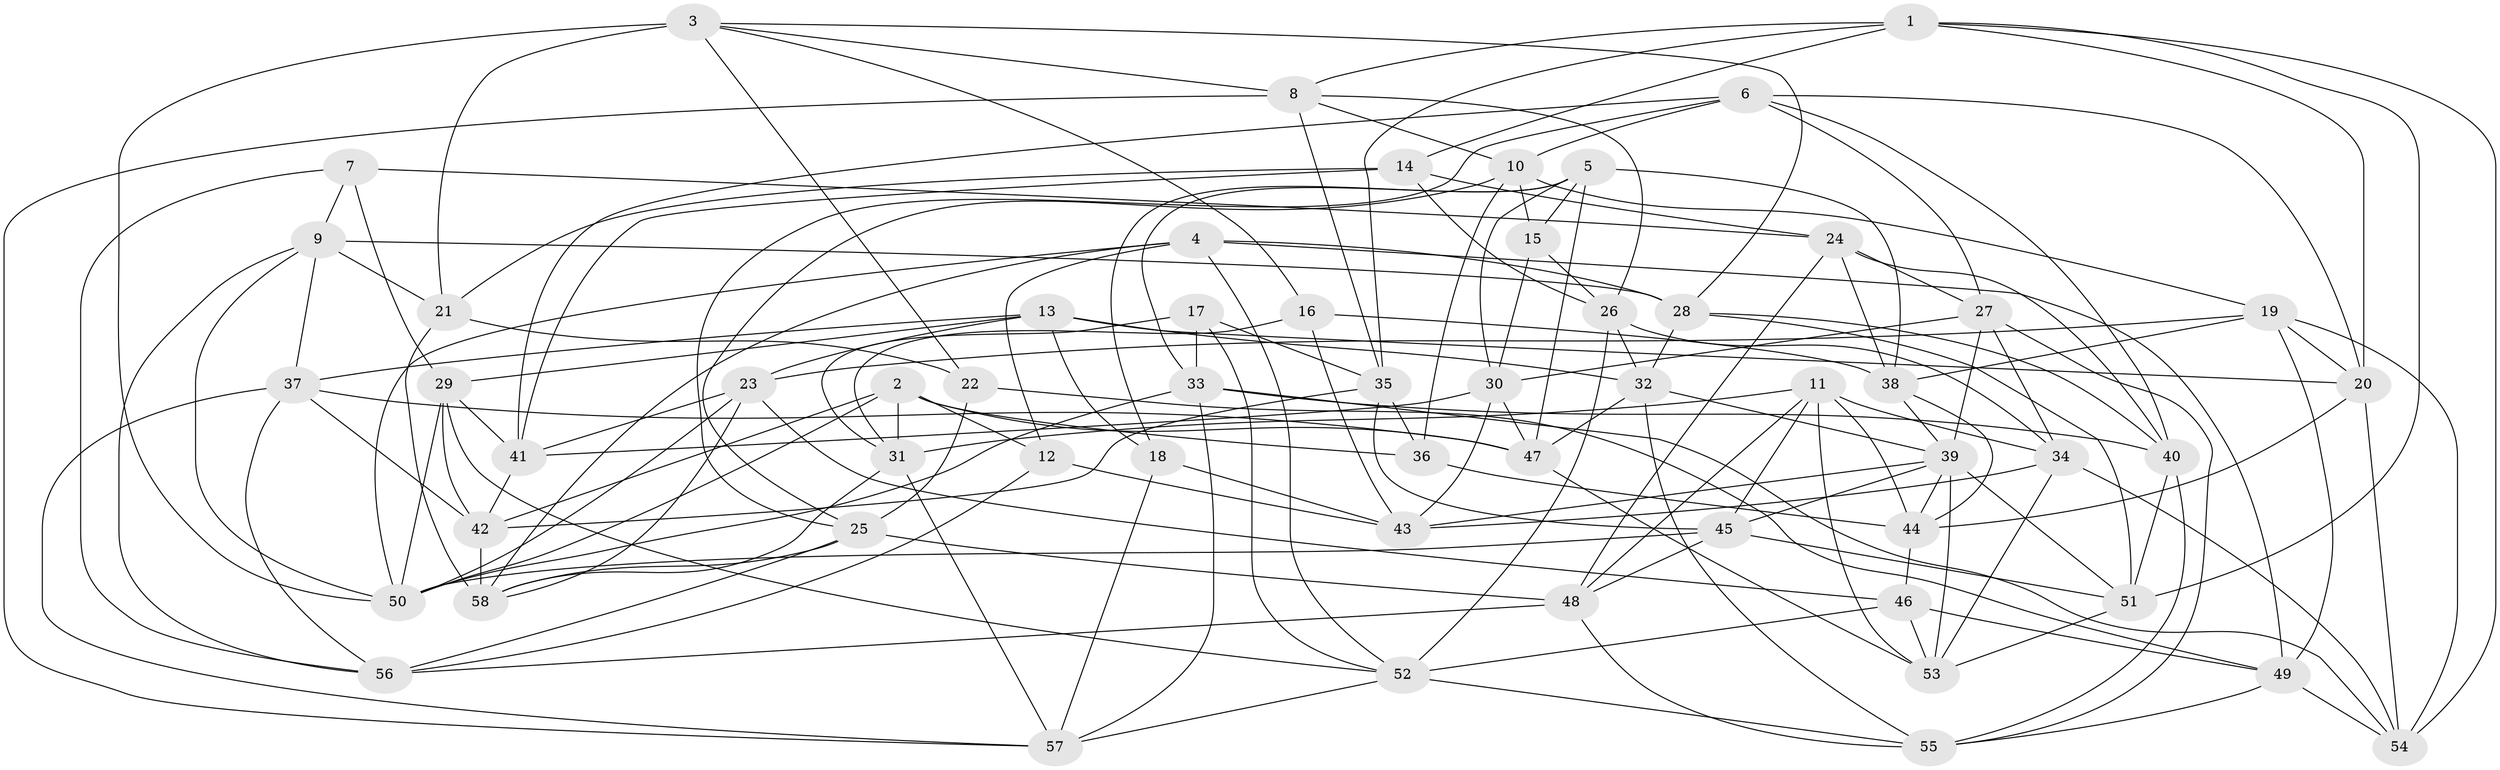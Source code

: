 // original degree distribution, {4: 1.0}
// Generated by graph-tools (version 1.1) at 2025/50/03/09/25 03:50:54]
// undirected, 58 vertices, 167 edges
graph export_dot {
graph [start="1"]
  node [color=gray90,style=filled];
  1;
  2;
  3;
  4;
  5;
  6;
  7;
  8;
  9;
  10;
  11;
  12;
  13;
  14;
  15;
  16;
  17;
  18;
  19;
  20;
  21;
  22;
  23;
  24;
  25;
  26;
  27;
  28;
  29;
  30;
  31;
  32;
  33;
  34;
  35;
  36;
  37;
  38;
  39;
  40;
  41;
  42;
  43;
  44;
  45;
  46;
  47;
  48;
  49;
  50;
  51;
  52;
  53;
  54;
  55;
  56;
  57;
  58;
  1 -- 8 [weight=1.0];
  1 -- 14 [weight=1.0];
  1 -- 20 [weight=1.0];
  1 -- 35 [weight=1.0];
  1 -- 51 [weight=1.0];
  1 -- 54 [weight=1.0];
  2 -- 12 [weight=1.0];
  2 -- 31 [weight=1.0];
  2 -- 36 [weight=1.0];
  2 -- 42 [weight=1.0];
  2 -- 47 [weight=1.0];
  2 -- 50 [weight=1.0];
  3 -- 8 [weight=1.0];
  3 -- 16 [weight=1.0];
  3 -- 21 [weight=1.0];
  3 -- 22 [weight=1.0];
  3 -- 28 [weight=1.0];
  3 -- 50 [weight=1.0];
  4 -- 12 [weight=1.0];
  4 -- 28 [weight=1.0];
  4 -- 49 [weight=1.0];
  4 -- 50 [weight=1.0];
  4 -- 52 [weight=1.0];
  4 -- 58 [weight=1.0];
  5 -- 15 [weight=1.0];
  5 -- 18 [weight=1.0];
  5 -- 30 [weight=1.0];
  5 -- 33 [weight=1.0];
  5 -- 38 [weight=1.0];
  5 -- 47 [weight=1.0];
  6 -- 10 [weight=1.0];
  6 -- 20 [weight=1.0];
  6 -- 25 [weight=1.0];
  6 -- 27 [weight=1.0];
  6 -- 40 [weight=1.0];
  6 -- 41 [weight=1.0];
  7 -- 9 [weight=1.0];
  7 -- 24 [weight=1.0];
  7 -- 29 [weight=1.0];
  7 -- 56 [weight=1.0];
  8 -- 10 [weight=1.0];
  8 -- 26 [weight=1.0];
  8 -- 35 [weight=1.0];
  8 -- 57 [weight=1.0];
  9 -- 21 [weight=1.0];
  9 -- 28 [weight=1.0];
  9 -- 37 [weight=1.0];
  9 -- 50 [weight=1.0];
  9 -- 56 [weight=1.0];
  10 -- 15 [weight=1.0];
  10 -- 19 [weight=1.0];
  10 -- 25 [weight=1.0];
  10 -- 36 [weight=1.0];
  11 -- 31 [weight=1.0];
  11 -- 34 [weight=1.0];
  11 -- 44 [weight=1.0];
  11 -- 45 [weight=1.0];
  11 -- 48 [weight=1.0];
  11 -- 53 [weight=1.0];
  12 -- 43 [weight=1.0];
  12 -- 56 [weight=1.0];
  13 -- 18 [weight=1.0];
  13 -- 20 [weight=1.0];
  13 -- 23 [weight=1.0];
  13 -- 29 [weight=1.0];
  13 -- 32 [weight=1.0];
  13 -- 37 [weight=1.0];
  14 -- 21 [weight=2.0];
  14 -- 24 [weight=1.0];
  14 -- 26 [weight=1.0];
  14 -- 41 [weight=1.0];
  15 -- 26 [weight=1.0];
  15 -- 30 [weight=1.0];
  16 -- 31 [weight=1.0];
  16 -- 38 [weight=1.0];
  16 -- 43 [weight=1.0];
  17 -- 31 [weight=1.0];
  17 -- 33 [weight=1.0];
  17 -- 35 [weight=1.0];
  17 -- 52 [weight=1.0];
  18 -- 43 [weight=1.0];
  18 -- 57 [weight=1.0];
  19 -- 20 [weight=1.0];
  19 -- 23 [weight=1.0];
  19 -- 38 [weight=1.0];
  19 -- 49 [weight=1.0];
  19 -- 54 [weight=1.0];
  20 -- 44 [weight=1.0];
  20 -- 54 [weight=1.0];
  21 -- 22 [weight=1.0];
  21 -- 58 [weight=1.0];
  22 -- 25 [weight=1.0];
  22 -- 49 [weight=1.0];
  23 -- 41 [weight=1.0];
  23 -- 46 [weight=1.0];
  23 -- 50 [weight=1.0];
  23 -- 58 [weight=1.0];
  24 -- 27 [weight=1.0];
  24 -- 38 [weight=1.0];
  24 -- 40 [weight=1.0];
  24 -- 48 [weight=1.0];
  25 -- 48 [weight=1.0];
  25 -- 56 [weight=1.0];
  25 -- 58 [weight=1.0];
  26 -- 32 [weight=1.0];
  26 -- 34 [weight=1.0];
  26 -- 52 [weight=1.0];
  27 -- 30 [weight=1.0];
  27 -- 34 [weight=1.0];
  27 -- 39 [weight=1.0];
  27 -- 55 [weight=1.0];
  28 -- 32 [weight=1.0];
  28 -- 40 [weight=1.0];
  28 -- 51 [weight=1.0];
  29 -- 41 [weight=1.0];
  29 -- 42 [weight=1.0];
  29 -- 50 [weight=1.0];
  29 -- 52 [weight=1.0];
  30 -- 41 [weight=1.0];
  30 -- 43 [weight=1.0];
  30 -- 47 [weight=1.0];
  31 -- 57 [weight=1.0];
  31 -- 58 [weight=1.0];
  32 -- 39 [weight=1.0];
  32 -- 47 [weight=1.0];
  32 -- 55 [weight=1.0];
  33 -- 40 [weight=1.0];
  33 -- 50 [weight=1.0];
  33 -- 54 [weight=1.0];
  33 -- 57 [weight=1.0];
  34 -- 43 [weight=1.0];
  34 -- 53 [weight=1.0];
  34 -- 54 [weight=1.0];
  35 -- 36 [weight=1.0];
  35 -- 42 [weight=1.0];
  35 -- 45 [weight=1.0];
  36 -- 44 [weight=1.0];
  37 -- 42 [weight=1.0];
  37 -- 47 [weight=1.0];
  37 -- 56 [weight=1.0];
  37 -- 57 [weight=1.0];
  38 -- 39 [weight=1.0];
  38 -- 44 [weight=1.0];
  39 -- 43 [weight=1.0];
  39 -- 44 [weight=1.0];
  39 -- 45 [weight=1.0];
  39 -- 51 [weight=1.0];
  39 -- 53 [weight=1.0];
  40 -- 51 [weight=1.0];
  40 -- 55 [weight=1.0];
  41 -- 42 [weight=1.0];
  42 -- 58 [weight=1.0];
  44 -- 46 [weight=1.0];
  45 -- 48 [weight=1.0];
  45 -- 50 [weight=1.0];
  45 -- 51 [weight=1.0];
  46 -- 49 [weight=1.0];
  46 -- 52 [weight=2.0];
  46 -- 53 [weight=1.0];
  47 -- 53 [weight=1.0];
  48 -- 55 [weight=1.0];
  48 -- 56 [weight=1.0];
  49 -- 54 [weight=1.0];
  49 -- 55 [weight=1.0];
  51 -- 53 [weight=1.0];
  52 -- 55 [weight=1.0];
  52 -- 57 [weight=1.0];
}
